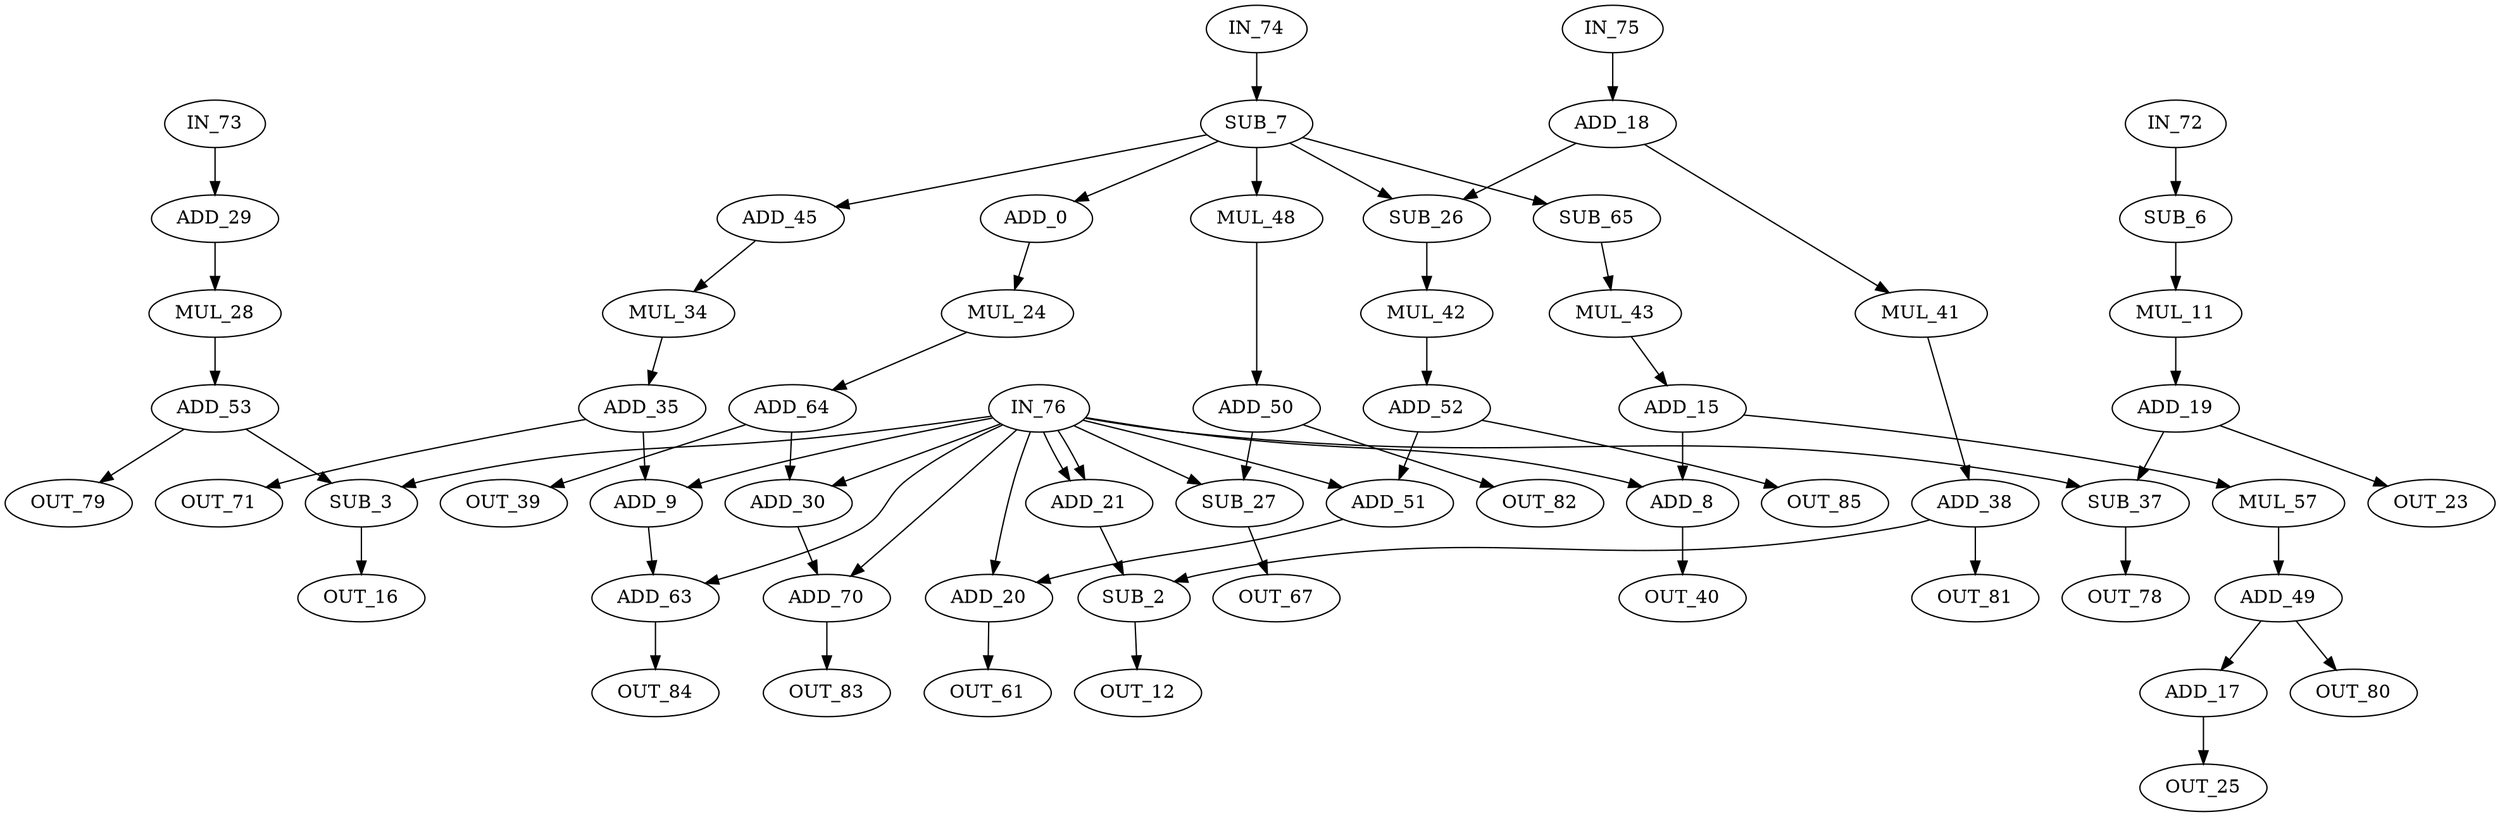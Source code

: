 digraph collapse_pyr {
    0 [label = ADD_0 op = add ] ;
    2 [label = SUB_2 op = sub ] ;
    3 [label = SUB_3 op = sub ] ;
    6 [label = SUB_6 op = subi value = 2 ] ;
    7 [label = SUB_7 op = subi value = 2 ] ;
    8 [label = ADD_8 op = add ] ;
    9 [label = ADD_9 op = add ] ;
    11 [label = MUL_11 op = muli value = 2 ] ;
    12 [label = OUT_12 op = out ] ;
    15 [label = ADD_15 op = addi value = 2 ] ;
    16 [label = OUT_16 op = out ] ;
    17 [label = ADD_17 op = addi value = 2 ] ;
    18 [label = ADD_18 op = addi value = 2 ] ;
    19 [label = ADD_19 op = addi value = 2 ] ;
    20 [label = ADD_20 op = add ] ;
    21 [label = ADD_21 op = add ] ;
    23 [label = OUT_23 op = OUT ] ;
    24 [label = MUL_24 op = muli value = 2 ] ;
    25 [label = OUT_25 op = OUT ] ;
    26 [label = SUB_26 op = sub ] ;
    27 [label = SUB_27 op = sub ] ;
    28 [label = MUL_28 op = muli value = 2 ] ;
    29 [label = ADD_29 op = addi value = 2 ] ;
    30 [label = ADD_30 op = add ] ;
    34 [label = MUL_34 op = muli value = 2 ] ;
    35 [label = ADD_35 op = addi value = 2 ] ;
    37 [label = SUB_37 op = sub ] ;
    38 [label = ADD_38 op = addi value = 2 ] ;
    39 [label = OUT_39 op = out ] ;
    40 [label = OUT_40 op = out ] ;
    41 [label = MUL_41 op = muli value = 2 ] ;
    42 [label = MUL_42 op = muli value = 2 ] ;
    43 [label = MUL_43 op = muli value = 2 ] ;
    45 [label = ADD_45 op = addi value = 2 ] ;
    48 [label = MUL_48 op = muli value = 2 ] ;
    49 [label = ADD_49 op = addi value = 2 ] ;
    50 [label = ADD_50 op = addi value = 2 ] ;
    51 [label = ADD_51 op = add ] ;
    52 [label = ADD_52 op = addi value = 2 ] ;
    53 [label = ADD_53 op = addi value = 2 ] ;
    57 [label = MUL_57 op = muli value = 2 ] ;
    61 [label = OUT_61 op = out ] ;
    63 [label = ADD_63 op = add ] ;
    64 [label = ADD_64 op = addi value = 2 ] ;
    65 [label = SUB_65 op = subi value = 2 ] ;
    67 [label = OUT_67 op = out ] ;
    70 [label = ADD_70 op = add ] ;
    71 [label = OUT_71 op = out ] ;
    72 [label = IN_72 op = in ] ;
    73 [label = IN_73 op = in ] ;
    74 [label = IN_74 op = in ] ;
    75 [label = IN_75 op = in ] ;
    76 [label = IN_76 op = in ] ;
    78 [label = OUT_78 op = out ] ;
    79 [label = OUT_79 op = out ] ;
    80 [label = OUT_80 op = out ] ;
    81 [label = OUT_81 op = out ] ;
    82 [label = OUT_82 op = out ] ;
    83 [label = OUT_83 op = out ] ;
    84 [label = OUT_84 op = out ] ;
    85 [label = OUT_85 op = out ] ;

    7 -> 0 [port = 0  w = 0 ] ;
    18 -> 26 [port = 0  w = 0 ] ;
    18 -> 41 [port = 0  w = 0 ] ;
    21 -> 2 [port = 0  w = 0 ] ;
    38 -> 2 [port = 1  w = 0 ] ;
    53 -> 3 [port = 0  w = 0 ] ;
    76 -> 3 [port = 1  w = 0 ] ;
    72 -> 6 [port = 0  w = 0 ] ;
    74 -> 7 [port = 0  w = 0 ] ;
    76 -> 8 [port = 0  w = 0 ] ;
    15 -> 8 [port = 1  w = 0 ] ;
    76 -> 9 [port = 0  w = 0 ] ;
    35 -> 9 [port = 1  w = 0 ] ;
    6 -> 11 [port = 0  w = 0 ] ;
    2 -> 12 [port = 0  w = 0 ] ;
    38 -> 81 [port = 0  w = 0 ] ;
    43 -> 15 [port = 0  w = 0 ] ;
    3 -> 16 [port = 0  w = 0 ] ;
    53 -> 79 [port = 0  w = 0 ] ;
    75 -> 18 [port = 0  w = 0 ] ;
    11 -> 19 [port = 0  w = 0 ] ;
    76 -> 20 [port = 0  w = 0 ] ;
    51 -> 20 [port = 1  w = 0 ] ;
    76 -> 21 [port = 0  w = 0 ] ;
    76 -> 21 [port = 1  w = 0 ] ;
    19 -> 23 [port = 0  w = 0 ] ;
    37 -> 78 [port = 0  w = 0 ] ;
    0 -> 24 [port = 0  w = 0 ] ;
    17 -> 25 [port = 0  w = 0 ] ;
    49 -> 80 [port = 0  w = 0 ] ;
    7 -> 26 [port = 1  w = 0 ] ;
    76 -> 27 [port = 0  w = 0 ] ;
    50 -> 27 [port = 1  w = 0 ] ;
    29 -> 28 [port = 0  w = 0 ] ;
    73 -> 29 [port = 0  w = 0 ] ;
    76 -> 30 [port = 0  w = 0 ] ;
    64 -> 30 [port = 1  w = 0 ] ;
    45 -> 34 [port = 0  w = 0 ] ;
    34 -> 35 [port = 0  w = 0 ] ;
    19 -> 37 [port = 0  w = 0 ] ;
    76 -> 37 [port = 1  w = 0 ] ;
    41 -> 38 [port = 0  w = 0 ] ;
    64 -> 39 [port = 0  w = 0 ] ;
    70 -> 83 [port = 0  w = 0 ] ;
    8 -> 40 [port = 0  w = 0 ] ;
    26 -> 42 [port = 0  w = 0 ] ;
    65 -> 43 [port = 0  w = 0 ] ;
    49 -> 17 [port = 0  w = 0 ] ;
    7 -> 45 [port = 0  w = 0 ] ;
    7 -> 48 [port = 0  w = 0 ] ;
    57 -> 49 [port = 0  w = 0 ] ;
    48 -> 50 [port = 0  w = 0 ] ;
    52 -> 51 [port = 0  w = 0 ] ;
    76 -> 51 [port = 1  w = 0 ] ;
    42 -> 52 [port = 0  w = 0 ] ;
    28 -> 53 [port = 0  w = 0 ];
    15 -> 57 [port = 0  w = 0 ] ;
    20 -> 61 [port = 0  w = 0 ] ;
    52 -> 85 [port = 0  w = 0 ] ;
    9 -> 63 [port = 0  w = 0 ] ;
    76 -> 63 [port = 1  w = 0 ] ;
    24 -> 64 [port = 0  w = 0 ] ;
    7 -> 65 [port = 0  w = 0 ] ;
    27 -> 67 [port = 0  w = 0 ] ;
    50 -> 82 [port = 0  w = 0 ] ;
    30 -> 70 [port = 0  w = 0 ] ;
    76 -> 70 [port = 1  w = 0 ] ;
    35 -> 71 [port = 0  w = 0 ] ;
    63 -> 84 [port = 0  w = 0 ] ;
}
